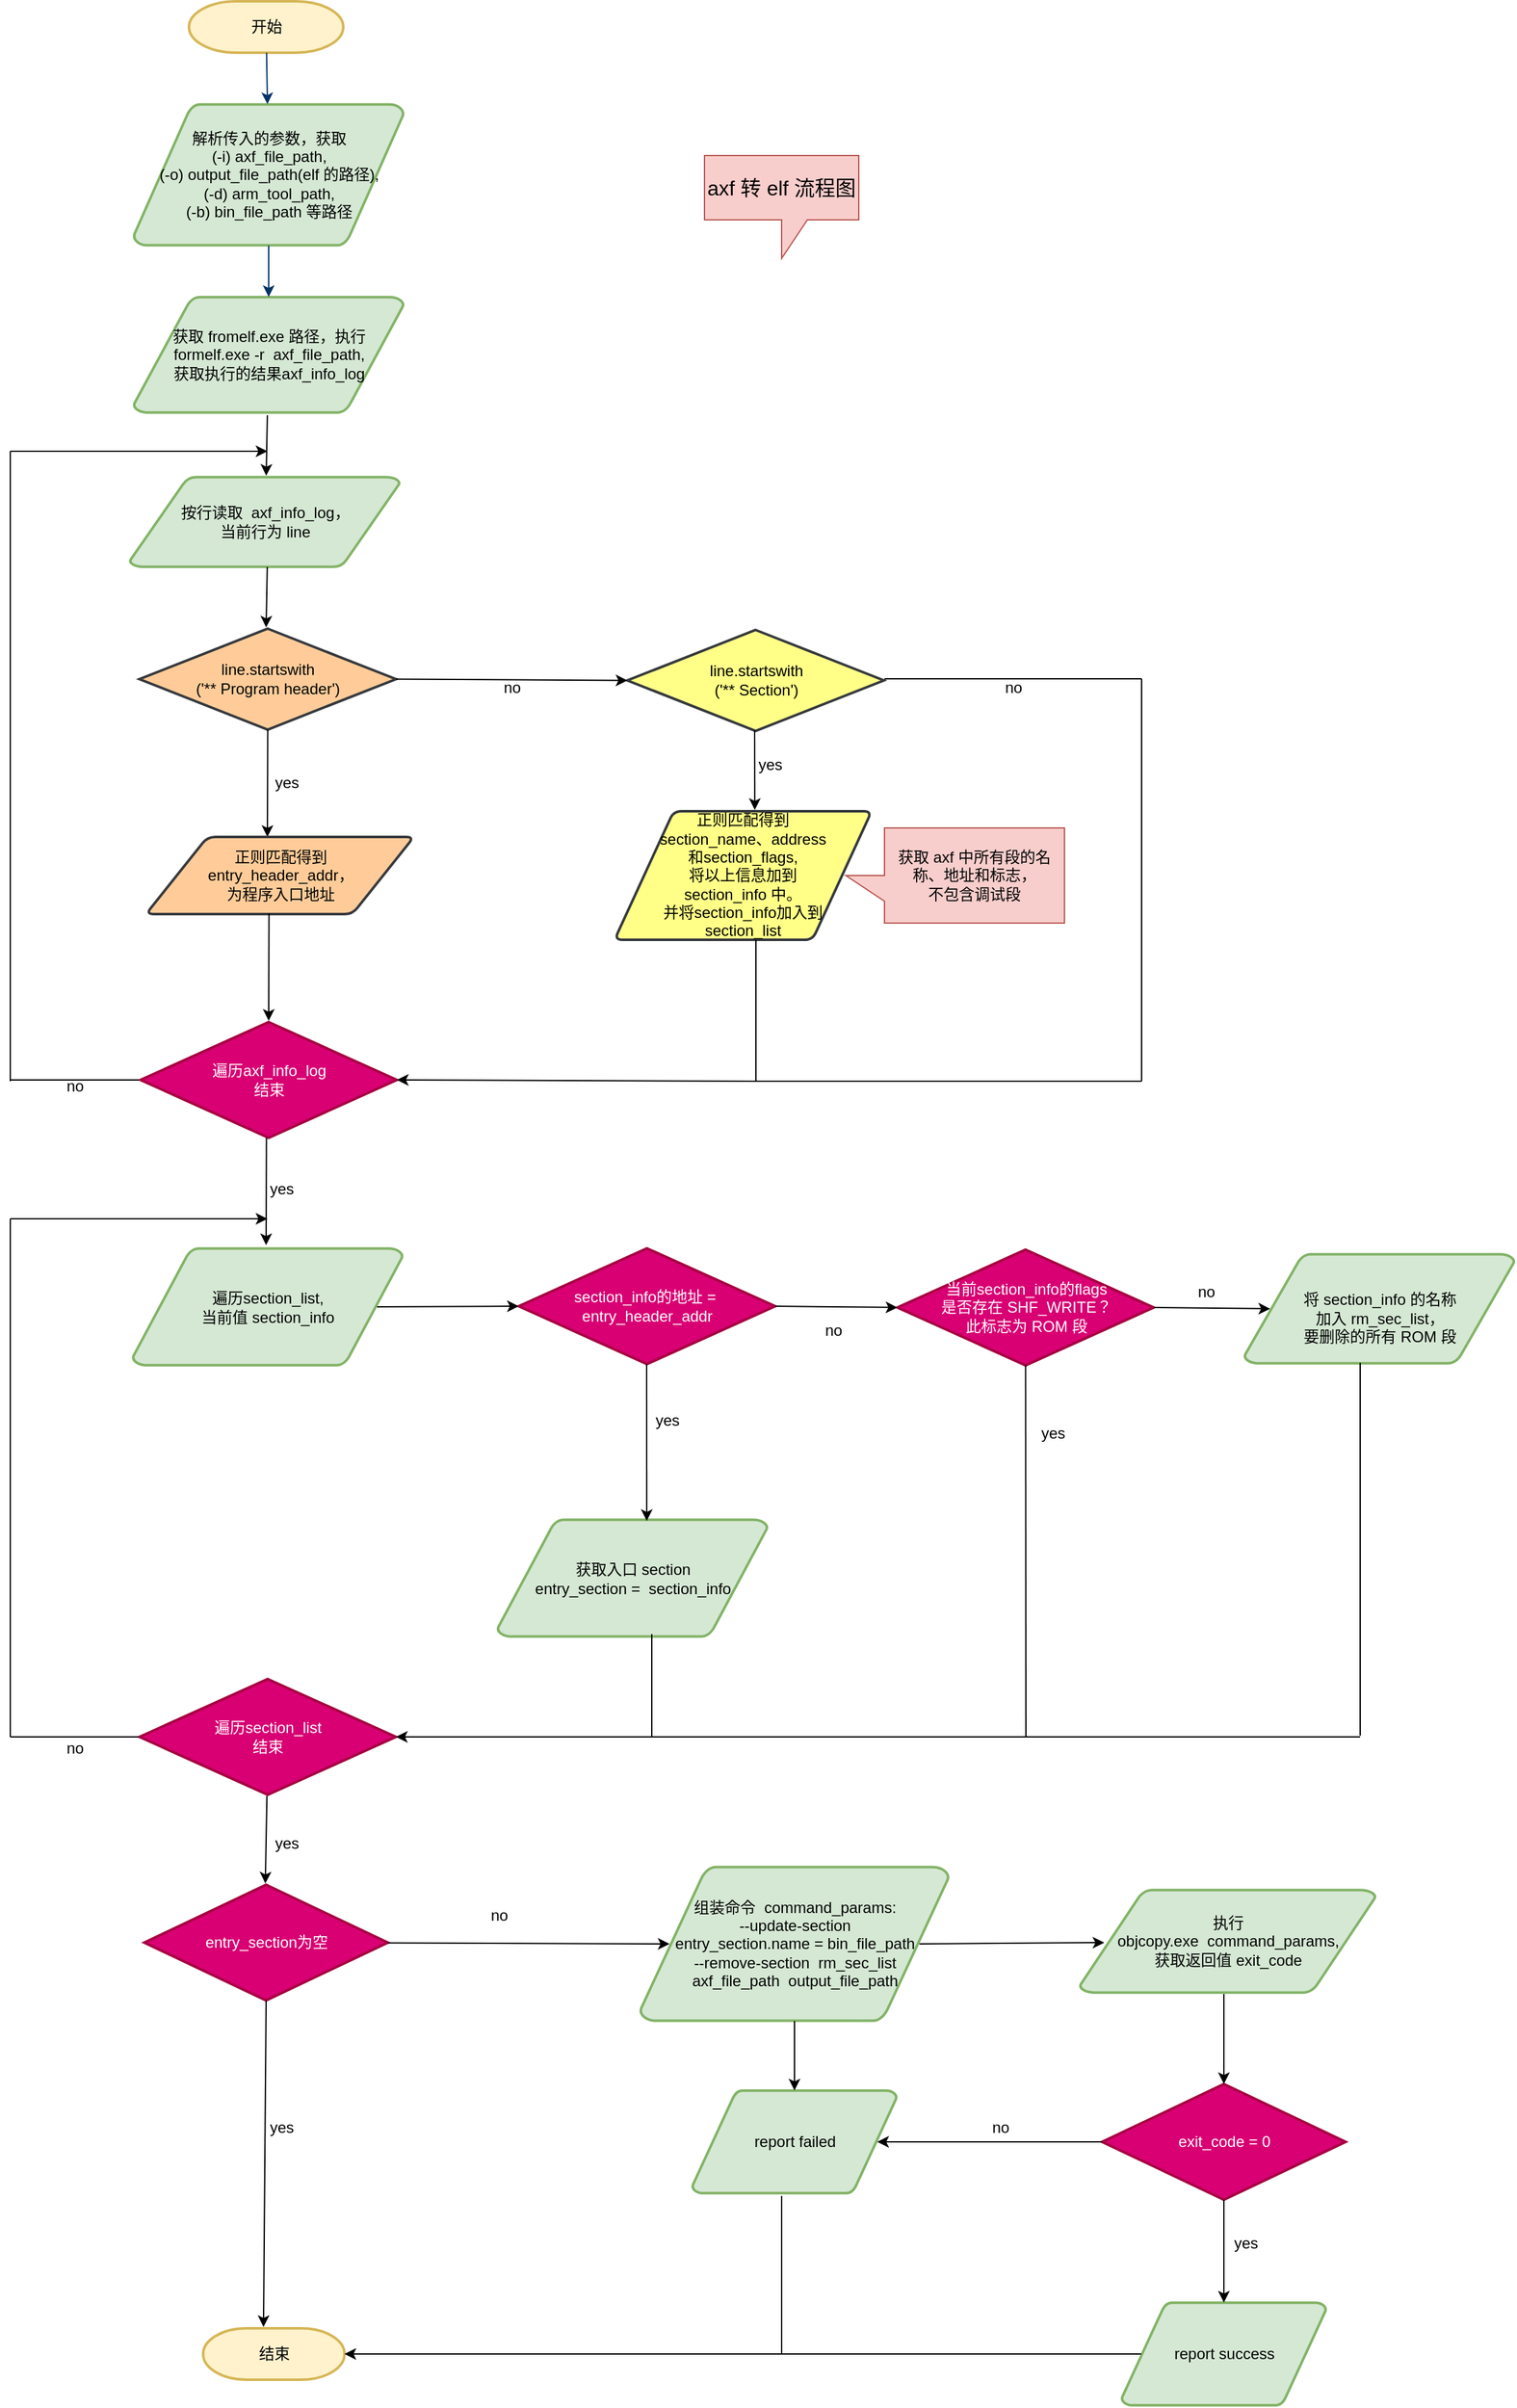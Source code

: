 <mxfile version="14.5.1" type="github"><diagram id="6a731a19-8d31-9384-78a2-239565b7b9f0" name="Page-1"><mxGraphModel dx="1422" dy="762" grid="1" gridSize="10" guides="1" tooltips="1" connect="1" arrows="1" fold="1" page="1" pageScale="1" pageWidth="1169" pageHeight="827" background="#ffffff" math="0" shadow="0"><root><mxCell id="0"/><mxCell id="1" parent="0"/><mxCell id="2" value="开始" style="shape=mxgraph.flowchart.terminator;strokeWidth=2;gradientDirection=north;fontStyle=0;html=1;fillColor=#fff2cc;strokeColor=#d6b656;" parent="1" vertex="1"><mxGeometry x="259" y="50" width="120" height="40" as="geometry"/></mxCell><mxCell id="3" value="解析传入的参数，获取&lt;br&gt;(-i) axf_file_path, &lt;br&gt;(-o) output_file_path(elf 的路径),&lt;br&gt;(-d) arm_tool_path,&lt;br&gt;(-b) bin_file_path 等路径" style="shape=mxgraph.flowchart.data;strokeWidth=2;gradientDirection=north;fontStyle=0;html=1;fillColor=#d5e8d4;strokeColor=#82b366;" parent="1" vertex="1"><mxGeometry x="216" y="130" width="210" height="110" as="geometry"/></mxCell><mxCell id="4" value="按行读取&amp;nbsp; axf_info_log，&lt;br&gt;当前行为 line" style="shape=mxgraph.flowchart.data;strokeWidth=2;gradientDirection=north;fontStyle=0;html=1;fillColor=#d5e8d4;strokeColor=#82b366;" parent="1" vertex="1"><mxGeometry x="213" y="420" width="210" height="70" as="geometry"/></mxCell><mxCell id="5" value="获取 fromelf.exe 路径，执行&lt;br&gt;formelf.exe -r&amp;nbsp; axf_file_path,&lt;br&gt;获取执行的结果axf_info_log" style="shape=mxgraph.flowchart.data;strokeWidth=2;gradientDirection=north;fontStyle=0;html=1;fillColor=#d5e8d4;strokeColor=#82b366;" parent="1" vertex="1"><mxGeometry x="216" y="280" width="210" height="90" as="geometry"/></mxCell><mxCell id="7" style="fontStyle=1;strokeColor=#003366;strokeWidth=1;html=1;" parent="1" source="2" target="3" edge="1"><mxGeometry relative="1" as="geometry"/></mxCell><mxCell id="8" style="fontStyle=1;strokeColor=#003366;strokeWidth=1;html=1;" parent="1" source="3" target="5" edge="1"><mxGeometry relative="1" as="geometry"/></mxCell><mxCell id="11" value="yes" style="text;fontStyle=0;html=1;strokeColor=none;gradientColor=none;fillColor=none;strokeWidth=2;" parent="1" vertex="1"><mxGeometry x="324" y="644" width="40" height="26" as="geometry"/></mxCell><mxCell id="14" value="no" style="text;fontStyle=0;html=1;strokeColor=none;gradientColor=none;fillColor=none;strokeWidth=2;align=center;" parent="1" vertex="1"><mxGeometry x="490" y="570" width="40" height="26" as="geometry"/></mxCell><mxCell id="40" value="结束" style="shape=mxgraph.flowchart.terminator;strokeWidth=2;gradientDirection=north;fontStyle=0;html=1;fillColor=#fff2cc;strokeColor=#d6b656;" parent="1" vertex="1"><mxGeometry x="270" y="1860" width="110" height="40" as="geometry"/></mxCell><mxCell id="1ZNf0Bf50Jjp6iws9K90-55" value="&lt;font style=&quot;font-size: 16px&quot;&gt;axf 转 elf 流程图&lt;/font&gt;" style="shape=callout;whiteSpace=wrap;html=1;perimeter=calloutPerimeter;fillColor=#f8cecc;strokeColor=#b85450;" parent="1" vertex="1"><mxGeometry x="660" y="170" width="120" height="80" as="geometry"/></mxCell><mxCell id="1ZNf0Bf50Jjp6iws9K90-57" value="line.startswith&lt;br&gt;('** Program header')" style="shape=mxgraph.flowchart.decision;strokeWidth=2;gradientDirection=north;fontStyle=0;html=1;fillColor=#ffcc99;strokeColor=#36393d;" parent="1" vertex="1"><mxGeometry x="220.5" y="538" width="199.5" height="78.5" as="geometry"/></mxCell><mxCell id="1ZNf0Bf50Jjp6iws9K90-58" value="line.startswith&lt;br&gt;('** Section')" style="shape=mxgraph.flowchart.decision;strokeWidth=2;gradientDirection=north;fontStyle=0;html=1;fillColor=#ffff88;strokeColor=#36393d;" parent="1" vertex="1"><mxGeometry x="600" y="539" width="199.5" height="78.5" as="geometry"/></mxCell><mxCell id="1ZNf0Bf50Jjp6iws9K90-63" value="" style="endArrow=classic;html=1;exitX=0.457;exitY=1.022;exitDx=0;exitDy=0;exitPerimeter=0;entryX=0.467;entryY=-0.014;entryDx=0;entryDy=0;entryPerimeter=0;" parent="1" edge="1"><mxGeometry width="50" height="50" relative="1" as="geometry"><mxPoint x="319.97" y="371.98" as="sourcePoint"/><mxPoint x="319.07" y="419.02" as="targetPoint"/></mxGeometry></mxCell><mxCell id="1ZNf0Bf50Jjp6iws9K90-65" value="" style="endArrow=classic;html=1;entryX=0;entryY=0.5;entryDx=0;entryDy=0;entryPerimeter=0;exitX=1;exitY=0.5;exitDx=0;exitDy=0;exitPerimeter=0;" parent="1" source="1ZNf0Bf50Jjp6iws9K90-57" target="1ZNf0Bf50Jjp6iws9K90-58" edge="1"><mxGeometry width="50" height="50" relative="1" as="geometry"><mxPoint x="420" y="620" as="sourcePoint"/><mxPoint x="470" y="570" as="targetPoint"/></mxGeometry></mxCell><mxCell id="1ZNf0Bf50Jjp6iws9K90-66" value="" style="endArrow=classic;html=1;exitX=0.5;exitY=1;exitDx=0;exitDy=0;exitPerimeter=0;" parent="1" source="1ZNf0Bf50Jjp6iws9K90-57" edge="1"><mxGeometry width="50" height="50" relative="1" as="geometry"><mxPoint x="300" y="690" as="sourcePoint"/><mxPoint x="320" y="700" as="targetPoint"/></mxGeometry></mxCell><mxCell id="1ZNf0Bf50Jjp6iws9K90-68" value="正则匹配得到 &lt;br&gt;section_name、address&lt;br&gt;和section_flags,&lt;br&gt;将以上信息加到&lt;br&gt;section_info 中。&lt;br&gt;并将section_info加入到&lt;br&gt;section_list" style="shape=parallelogram;html=1;strokeWidth=2;perimeter=parallelogramPerimeter;whiteSpace=wrap;rounded=1;arcSize=12;size=0.23;fillColor=#ffff88;strokeColor=#36393d;" parent="1" vertex="1"><mxGeometry x="590" y="680" width="200" height="100" as="geometry"/></mxCell><mxCell id="1ZNf0Bf50Jjp6iws9K90-69" value="" style="endArrow=classic;html=1;" parent="1" edge="1"><mxGeometry width="50" height="50" relative="1" as="geometry"><mxPoint x="699" y="617" as="sourcePoint"/><mxPoint x="699.13" y="679" as="targetPoint"/></mxGeometry></mxCell><mxCell id="1ZNf0Bf50Jjp6iws9K90-70" value="yes" style="text;fontStyle=0;html=1;strokeColor=none;gradientColor=none;fillColor=none;strokeWidth=2;" parent="1" vertex="1"><mxGeometry x="700" y="630" width="40" height="26" as="geometry"/></mxCell><mxCell id="1ZNf0Bf50Jjp6iws9K90-71" value="正则匹配得到 &lt;br&gt;entry_header_addr，&lt;br&gt;为程序入口地址" style="shape=parallelogram;html=1;strokeWidth=2;perimeter=parallelogramPerimeter;whiteSpace=wrap;rounded=1;arcSize=12;size=0.23;fillColor=#ffcc99;strokeColor=#36393d;" parent="1" vertex="1"><mxGeometry x="225.5" y="700" width="208.5" height="60" as="geometry"/></mxCell><mxCell id="1ZNf0Bf50Jjp6iws9K90-74" value="&lt;br&gt;将 section_info 的名称&lt;br&gt;加入 rm_sec_list，&lt;br&gt;要删除的所有 ROM 段" style="shape=mxgraph.flowchart.data;strokeWidth=2;gradientDirection=north;fontStyle=0;html=1;fillColor=#d5e8d4;strokeColor=#82b366;" parent="1" vertex="1"><mxGeometry x="1080" y="1024.5" width="210" height="85" as="geometry"/></mxCell><mxCell id="1ZNf0Bf50Jjp6iws9K90-76" value="entry_section为空" style="shape=mxgraph.flowchart.decision;strokeWidth=2;gradientDirection=north;fontStyle=0;html=1;fillColor=#d80073;strokeColor=#A50040;fontColor=#ffffff;" parent="1" vertex="1"><mxGeometry x="224.25" y="1515" width="189.5" height="90" as="geometry"/></mxCell><mxCell id="1ZNf0Bf50Jjp6iws9K90-77" value="组装命令&amp;nbsp; command_params:&lt;br&gt;--update-section &lt;br&gt;entry_section.name = bin_file_path&lt;br&gt;--remove-section&amp;nbsp; rm_sec_list&lt;br&gt;axf_file_path&amp;nbsp; output_file_path" style="shape=mxgraph.flowchart.data;strokeWidth=2;gradientDirection=north;fontStyle=0;html=1;fillColor=#d5e8d4;strokeColor=#82b366;" parent="1" vertex="1"><mxGeometry x="610" y="1501" width="240" height="120" as="geometry"/></mxCell><mxCell id="1ZNf0Bf50Jjp6iws9K90-78" value="执行 &lt;br&gt;objcopy.exe&amp;nbsp; command_params,&lt;br&gt;获取返回值 exit_code" style="shape=mxgraph.flowchart.data;strokeWidth=2;gradientDirection=north;fontStyle=0;html=1;fillColor=#d5e8d4;strokeColor=#82b366;" parent="1" vertex="1"><mxGeometry x="952" y="1519" width="230" height="80" as="geometry"/></mxCell><mxCell id="1ZNf0Bf50Jjp6iws9K90-79" value="exit_code = 0" style="shape=mxgraph.flowchart.decision;strokeWidth=2;gradientDirection=north;fontStyle=0;html=1;fillColor=#d80073;strokeColor=#A50040;fontColor=#ffffff;" parent="1" vertex="1"><mxGeometry x="969.25" y="1670" width="189.5" height="90" as="geometry"/></mxCell><mxCell id="1ZNf0Bf50Jjp6iws9K90-80" value="report success" style="shape=mxgraph.flowchart.data;strokeWidth=2;gradientDirection=north;fontStyle=0;html=1;fillColor=#d5e8d4;strokeColor=#82b366;" parent="1" vertex="1"><mxGeometry x="984.5" y="1840" width="159" height="80" as="geometry"/></mxCell><mxCell id="1ZNf0Bf50Jjp6iws9K90-81" value="report failed" style="shape=mxgraph.flowchart.data;strokeWidth=2;gradientDirection=north;fontStyle=0;html=1;fillColor=#d5e8d4;strokeColor=#82b366;" parent="1" vertex="1"><mxGeometry x="650.5" y="1675" width="159" height="80" as="geometry"/></mxCell><mxCell id="1ZNf0Bf50Jjp6iws9K90-83" value="" style="endArrow=classic;html=1;exitX=0.457;exitY=1.022;exitDx=0;exitDy=0;exitPerimeter=0;entryX=0.467;entryY=-0.014;entryDx=0;entryDy=0;entryPerimeter=0;" parent="1" edge="1"><mxGeometry width="50" height="50" relative="1" as="geometry"><mxPoint x="319.9" y="490" as="sourcePoint"/><mxPoint x="319.0" y="537.04" as="targetPoint"/></mxGeometry></mxCell><mxCell id="1ZNf0Bf50Jjp6iws9K90-85" value="遍历axf_info_log&lt;br&gt;结束" style="shape=mxgraph.flowchart.decision;strokeWidth=2;gradientDirection=north;fontStyle=0;html=1;fillColor=#d80073;strokeColor=#A50040;fontColor=#ffffff;" parent="1" vertex="1"><mxGeometry x="221.25" y="844" width="199.5" height="90" as="geometry"/></mxCell><mxCell id="1ZNf0Bf50Jjp6iws9K90-86" value="" style="endArrow=classic;html=1;exitX=0.5;exitY=1;exitDx=0;exitDy=0;exitPerimeter=0;" parent="1" edge="1"><mxGeometry width="50" height="50" relative="1" as="geometry"><mxPoint x="321.25" y="759.5" as="sourcePoint"/><mxPoint x="321" y="843" as="targetPoint"/></mxGeometry></mxCell><mxCell id="1ZNf0Bf50Jjp6iws9K90-89" value="" style="endArrow=none;html=1;" parent="1" edge="1"><mxGeometry width="50" height="50" relative="1" as="geometry"><mxPoint x="120" y="889" as="sourcePoint"/><mxPoint x="220" y="889" as="targetPoint"/></mxGeometry></mxCell><mxCell id="1ZNf0Bf50Jjp6iws9K90-90" value="" style="endArrow=none;html=1;" parent="1" edge="1"><mxGeometry width="50" height="50" relative="1" as="geometry"><mxPoint x="120" y="890" as="sourcePoint"/><mxPoint x="120" y="400" as="targetPoint"/></mxGeometry></mxCell><mxCell id="1ZNf0Bf50Jjp6iws9K90-91" value="" style="endArrow=classic;html=1;" parent="1" edge="1"><mxGeometry width="50" height="50" relative="1" as="geometry"><mxPoint x="120" y="400" as="sourcePoint"/><mxPoint x="320" y="400" as="targetPoint"/></mxGeometry></mxCell><mxCell id="1ZNf0Bf50Jjp6iws9K90-92" value="no" style="text;fontStyle=0;html=1;strokeColor=none;gradientColor=none;fillColor=none;strokeWidth=2;align=center;" parent="1" vertex="1"><mxGeometry x="150" y="880" width="40" height="26" as="geometry"/></mxCell><mxCell id="1ZNf0Bf50Jjp6iws9K90-93" value="" style="endArrow=classic;html=1;exitX=0.5;exitY=1;exitDx=0;exitDy=0;exitPerimeter=0;" parent="1" edge="1"><mxGeometry width="50" height="50" relative="1" as="geometry"><mxPoint x="319.25" y="934" as="sourcePoint"/><mxPoint x="319" y="1017.5" as="targetPoint"/></mxGeometry></mxCell><mxCell id="1ZNf0Bf50Jjp6iws9K90-94" value="yes" style="text;fontStyle=0;html=1;strokeColor=none;gradientColor=none;fillColor=none;strokeWidth=2;" parent="1" vertex="1"><mxGeometry x="320" y="960" width="40" height="26" as="geometry"/></mxCell><mxCell id="1ZNf0Bf50Jjp6iws9K90-95" value="" style="endArrow=none;html=1;" parent="1" edge="1"><mxGeometry width="50" height="50" relative="1" as="geometry"><mxPoint x="700" y="890" as="sourcePoint"/><mxPoint x="700" y="780" as="targetPoint"/></mxGeometry></mxCell><mxCell id="1ZNf0Bf50Jjp6iws9K90-96" value="" style="endArrow=classic;html=1;entryX=1;entryY=0.5;entryDx=0;entryDy=0;entryPerimeter=0;" parent="1" target="1ZNf0Bf50Jjp6iws9K90-85" edge="1"><mxGeometry width="50" height="50" relative="1" as="geometry"><mxPoint x="700" y="890" as="sourcePoint"/><mxPoint x="590" y="880" as="targetPoint"/></mxGeometry></mxCell><mxCell id="1ZNf0Bf50Jjp6iws9K90-97" value="" style="endArrow=none;html=1;" parent="1" edge="1"><mxGeometry width="50" height="50" relative="1" as="geometry"><mxPoint x="800" y="577" as="sourcePoint"/><mxPoint x="1000" y="577" as="targetPoint"/></mxGeometry></mxCell><mxCell id="1ZNf0Bf50Jjp6iws9K90-98" value="" style="endArrow=none;html=1;" parent="1" edge="1"><mxGeometry width="50" height="50" relative="1" as="geometry"><mxPoint x="1000" y="890" as="sourcePoint"/><mxPoint x="1000" y="577" as="targetPoint"/></mxGeometry></mxCell><mxCell id="1ZNf0Bf50Jjp6iws9K90-99" value="" style="endArrow=none;html=1;" parent="1" edge="1"><mxGeometry width="50" height="50" relative="1" as="geometry"><mxPoint x="700" y="890" as="sourcePoint"/><mxPoint x="1000" y="890" as="targetPoint"/></mxGeometry></mxCell><mxCell id="1ZNf0Bf50Jjp6iws9K90-100" value="no" style="text;fontStyle=0;html=1;strokeColor=none;gradientColor=none;fillColor=none;strokeWidth=2;align=center;" parent="1" vertex="1"><mxGeometry x="880" y="570" width="40" height="26" as="geometry"/></mxCell><mxCell id="1ZNf0Bf50Jjp6iws9K90-101" value="遍历section_list&lt;br&gt;结束" style="shape=mxgraph.flowchart.decision;strokeWidth=2;gradientDirection=north;fontStyle=0;html=1;fillColor=#d80073;strokeColor=#A50040;fontColor=#ffffff;" parent="1" vertex="1"><mxGeometry x="220.5" y="1355" width="199.5" height="90" as="geometry"/></mxCell><mxCell id="1ZNf0Bf50Jjp6iws9K90-102" value="section_info的地址 =&amp;nbsp;&lt;br&gt;&lt;span&gt;entry_header_addr&lt;/span&gt;" style="shape=mxgraph.flowchart.decision;strokeWidth=2;gradientDirection=north;fontStyle=0;html=1;fillColor=#d80073;strokeColor=#A50040;fontColor=#ffffff;" parent="1" vertex="1"><mxGeometry x="515.5" y="1020" width="199.5" height="90" as="geometry"/></mxCell><mxCell id="1ZNf0Bf50Jjp6iws9K90-104" value="获取入口 section&lt;br&gt;entry_section =&amp;nbsp; section_info" style="shape=mxgraph.flowchart.data;strokeWidth=2;gradientDirection=north;fontStyle=0;html=1;fillColor=#d5e8d4;strokeColor=#82b366;" parent="1" vertex="1"><mxGeometry x="499" y="1231" width="210" height="91" as="geometry"/></mxCell><mxCell id="1ZNf0Bf50Jjp6iws9K90-106" value="&lt;span&gt;遍历section_list,&lt;br&gt;当前值&amp;nbsp;&lt;/span&gt;section&lt;span&gt;_info&lt;br&gt;&lt;/span&gt;" style="shape=mxgraph.flowchart.data;strokeWidth=2;gradientDirection=north;fontStyle=0;html=1;fillColor=#d5e8d4;strokeColor=#82b366;" parent="1" vertex="1"><mxGeometry x="215.25" y="1020" width="210" height="91" as="geometry"/></mxCell><mxCell id="1ZNf0Bf50Jjp6iws9K90-107" value="当前section_info的flags&lt;br&gt;是否存在 SHF_WRITE？&lt;br&gt;此标志为 ROM 段" style="shape=mxgraph.flowchart.decision;strokeWidth=2;gradientDirection=north;fontStyle=0;html=1;fillColor=#d80073;strokeColor=#A50040;fontColor=#ffffff;" parent="1" vertex="1"><mxGeometry x="810" y="1021" width="199.5" height="90" as="geometry"/></mxCell><mxCell id="1ZNf0Bf50Jjp6iws9K90-108" value="" style="endArrow=classic;html=1;entryX=0;entryY=0.5;entryDx=0;entryDy=0;entryPerimeter=0;exitX=0.905;exitY=0.5;exitDx=0;exitDy=0;exitPerimeter=0;" parent="1" source="1ZNf0Bf50Jjp6iws9K90-106" target="1ZNf0Bf50Jjp6iws9K90-102" edge="1"><mxGeometry width="50" height="50" relative="1" as="geometry"><mxPoint x="400" y="1110" as="sourcePoint"/><mxPoint x="450" y="1060" as="targetPoint"/></mxGeometry></mxCell><mxCell id="1ZNf0Bf50Jjp6iws9K90-109" value="" style="endArrow=none;html=1;" parent="1" edge="1"><mxGeometry width="50" height="50" relative="1" as="geometry"><mxPoint x="120" y="1400" as="sourcePoint"/><mxPoint x="220" y="1400" as="targetPoint"/></mxGeometry></mxCell><mxCell id="1ZNf0Bf50Jjp6iws9K90-110" value="" style="endArrow=none;html=1;" parent="1" edge="1"><mxGeometry width="50" height="50" relative="1" as="geometry"><mxPoint x="120" y="1400" as="sourcePoint"/><mxPoint x="120" y="997" as="targetPoint"/></mxGeometry></mxCell><mxCell id="1ZNf0Bf50Jjp6iws9K90-111" value="" style="endArrow=classic;html=1;" parent="1" edge="1"><mxGeometry width="50" height="50" relative="1" as="geometry"><mxPoint x="120" y="997" as="sourcePoint"/><mxPoint x="320" y="997" as="targetPoint"/></mxGeometry></mxCell><mxCell id="1ZNf0Bf50Jjp6iws9K90-112" value="no" style="text;fontStyle=0;html=1;strokeColor=none;gradientColor=none;fillColor=none;strokeWidth=2;align=center;" parent="1" vertex="1"><mxGeometry x="150" y="1395" width="40" height="26" as="geometry"/></mxCell><mxCell id="1ZNf0Bf50Jjp6iws9K90-115" value="" style="endArrow=classic;html=1;exitX=0.5;exitY=1;exitDx=0;exitDy=0;exitPerimeter=0;" parent="1" edge="1"><mxGeometry width="50" height="50" relative="1" as="geometry"><mxPoint x="319.63" y="1446" as="sourcePoint"/><mxPoint x="318.38" y="1514" as="targetPoint"/></mxGeometry></mxCell><mxCell id="1ZNf0Bf50Jjp6iws9K90-116" value="" style="endArrow=classic;html=1;entryX=0;entryY=0.5;entryDx=0;entryDy=0;entryPerimeter=0;exitX=1;exitY=0.5;exitDx=0;exitDy=0;exitPerimeter=0;" parent="1" source="1ZNf0Bf50Jjp6iws9K90-102" target="1ZNf0Bf50Jjp6iws9K90-107" edge="1"><mxGeometry width="50" height="50" relative="1" as="geometry"><mxPoint x="710" y="1110" as="sourcePoint"/><mxPoint x="760" y="1060" as="targetPoint"/></mxGeometry></mxCell><mxCell id="1ZNf0Bf50Jjp6iws9K90-117" value="" style="endArrow=classic;html=1;exitX=1;exitY=0.5;exitDx=0;exitDy=0;exitPerimeter=0;entryX=0.095;entryY=0.5;entryDx=0;entryDy=0;entryPerimeter=0;" parent="1" source="1ZNf0Bf50Jjp6iws9K90-107" target="1ZNf0Bf50Jjp6iws9K90-74" edge="1"><mxGeometry width="50" height="50" relative="1" as="geometry"><mxPoint x="880" y="1150" as="sourcePoint"/><mxPoint x="906" y="1196" as="targetPoint"/></mxGeometry></mxCell><mxCell id="1ZNf0Bf50Jjp6iws9K90-118" value="yes" style="text;fontStyle=0;html=1;strokeColor=none;gradientColor=none;fillColor=none;strokeWidth=2;" parent="1" vertex="1"><mxGeometry x="324" y="1469" width="40" height="26" as="geometry"/></mxCell><mxCell id="1ZNf0Bf50Jjp6iws9K90-121" value="" style="endArrow=classic;html=1;entryX=1;entryY=0.5;entryDx=0;entryDy=0;entryPerimeter=0;" parent="1" target="1ZNf0Bf50Jjp6iws9K90-101" edge="1"><mxGeometry width="50" height="50" relative="1" as="geometry"><mxPoint x="1170" y="1400" as="sourcePoint"/><mxPoint x="670" y="1390" as="targetPoint"/></mxGeometry></mxCell><mxCell id="1ZNf0Bf50Jjp6iws9K90-123" value="" style="endArrow=none;html=1;" parent="1" edge="1"><mxGeometry width="50" height="50" relative="1" as="geometry"><mxPoint x="619" y="1400" as="sourcePoint"/><mxPoint x="619" y="1320" as="targetPoint"/></mxGeometry></mxCell><mxCell id="1ZNf0Bf50Jjp6iws9K90-124" value="" style="endArrow=none;html=1;entryX=0.5;entryY=1;entryDx=0;entryDy=0;entryPerimeter=0;" parent="1" target="1ZNf0Bf50Jjp6iws9K90-107" edge="1"><mxGeometry width="50" height="50" relative="1" as="geometry"><mxPoint x="910" y="1400" as="sourcePoint"/><mxPoint x="940" y="1110" as="targetPoint"/></mxGeometry></mxCell><mxCell id="1ZNf0Bf50Jjp6iws9K90-125" value="" style="endArrow=none;html=1;" parent="1" edge="1"><mxGeometry width="50" height="50" relative="1" as="geometry"><mxPoint x="1170" y="1399" as="sourcePoint"/><mxPoint x="1170" y="1109" as="targetPoint"/></mxGeometry></mxCell><mxCell id="1ZNf0Bf50Jjp6iws9K90-127" value="" style="endArrow=classic;html=1;entryX=0.548;entryY=0.011;entryDx=0;entryDy=0;entryPerimeter=0;" parent="1" edge="1"><mxGeometry width="50" height="50" relative="1" as="geometry"><mxPoint x="615" y="1110" as="sourcePoint"/><mxPoint x="615.08" y="1232.001" as="targetPoint"/></mxGeometry></mxCell><mxCell id="1ZNf0Bf50Jjp6iws9K90-128" value="" style="endArrow=classic;html=1;entryX=0.095;entryY=0.5;entryDx=0;entryDy=0;entryPerimeter=0;" parent="1" source="1ZNf0Bf50Jjp6iws9K90-76" target="1ZNf0Bf50Jjp6iws9K90-77" edge="1"><mxGeometry width="50" height="50" relative="1" as="geometry"><mxPoint x="410" y="1600" as="sourcePoint"/><mxPoint x="460" y="1550" as="targetPoint"/></mxGeometry></mxCell><mxCell id="1ZNf0Bf50Jjp6iws9K90-129" value="" style="endArrow=classic;html=1;exitX=0.905;exitY=0.5;exitDx=0;exitDy=0;exitPerimeter=0;" parent="1" source="1ZNf0Bf50Jjp6iws9K90-77" edge="1"><mxGeometry width="50" height="50" relative="1" as="geometry"><mxPoint x="830" y="1600" as="sourcePoint"/><mxPoint x="971" y="1560" as="targetPoint"/></mxGeometry></mxCell><mxCell id="1ZNf0Bf50Jjp6iws9K90-130" value="" style="endArrow=classic;html=1;entryX=0.5;entryY=0;entryDx=0;entryDy=0;entryPerimeter=0;exitX=0.5;exitY=1;exitDx=0;exitDy=0;exitPerimeter=0;" parent="1" source="1ZNf0Bf50Jjp6iws9K90-77" target="1ZNf0Bf50Jjp6iws9K90-81" edge="1"><mxGeometry width="50" height="50" relative="1" as="geometry"><mxPoint x="710" y="1640" as="sourcePoint"/><mxPoint x="760" y="1590" as="targetPoint"/></mxGeometry></mxCell><mxCell id="1ZNf0Bf50Jjp6iws9K90-131" value="" style="endArrow=classic;html=1;entryX=0.5;entryY=0;entryDx=0;entryDy=0;entryPerimeter=0;" parent="1" target="1ZNf0Bf50Jjp6iws9K90-79" edge="1"><mxGeometry width="50" height="50" relative="1" as="geometry"><mxPoint x="1064" y="1600" as="sourcePoint"/><mxPoint x="1080" y="1580" as="targetPoint"/></mxGeometry></mxCell><mxCell id="1ZNf0Bf50Jjp6iws9K90-132" value="" style="endArrow=classic;html=1;exitX=0.5;exitY=1;exitDx=0;exitDy=0;exitPerimeter=0;entryX=0.5;entryY=0;entryDx=0;entryDy=0;entryPerimeter=0;" parent="1" source="1ZNf0Bf50Jjp6iws9K90-79" target="1ZNf0Bf50Jjp6iws9K90-80" edge="1"><mxGeometry width="50" height="50" relative="1" as="geometry"><mxPoint x="1050" y="1800" as="sourcePoint"/><mxPoint x="1070" y="1830" as="targetPoint"/></mxGeometry></mxCell><mxCell id="1ZNf0Bf50Jjp6iws9K90-134" value="" style="endArrow=classic;html=1;entryX=0.905;entryY=0.5;entryDx=0;entryDy=0;entryPerimeter=0;exitX=0;exitY=0.5;exitDx=0;exitDy=0;exitPerimeter=0;" parent="1" source="1ZNf0Bf50Jjp6iws9K90-79" target="1ZNf0Bf50Jjp6iws9K90-81" edge="1"><mxGeometry width="50" height="50" relative="1" as="geometry"><mxPoint x="950" y="1750" as="sourcePoint"/><mxPoint x="1000" y="1700" as="targetPoint"/></mxGeometry></mxCell><mxCell id="1ZNf0Bf50Jjp6iws9K90-135" value="" style="endArrow=classic;html=1;exitX=0.095;exitY=0.5;exitDx=0;exitDy=0;exitPerimeter=0;" parent="1" source="1ZNf0Bf50Jjp6iws9K90-80" target="40" edge="1"><mxGeometry width="50" height="50" relative="1" as="geometry"><mxPoint x="930" y="1910" as="sourcePoint"/><mxPoint x="980" y="1860" as="targetPoint"/></mxGeometry></mxCell><mxCell id="1ZNf0Bf50Jjp6iws9K90-137" value="" style="endArrow=none;html=1;entryX=0.437;entryY=1.025;entryDx=0;entryDy=0;entryPerimeter=0;" parent="1" target="1ZNf0Bf50Jjp6iws9K90-81" edge="1"><mxGeometry width="50" height="50" relative="1" as="geometry"><mxPoint x="720" y="1880" as="sourcePoint"/><mxPoint x="760" y="1750" as="targetPoint"/></mxGeometry></mxCell><mxCell id="1ZNf0Bf50Jjp6iws9K90-138" value="" style="endArrow=classic;html=1;entryX=0.427;entryY=-0.025;entryDx=0;entryDy=0;entryPerimeter=0;exitX=0.5;exitY=1;exitDx=0;exitDy=0;exitPerimeter=0;" parent="1" source="1ZNf0Bf50Jjp6iws9K90-76" target="40" edge="1"><mxGeometry width="50" height="50" relative="1" as="geometry"><mxPoint x="290" y="1650" as="sourcePoint"/><mxPoint x="340" y="1600" as="targetPoint"/></mxGeometry></mxCell><mxCell id="1ZNf0Bf50Jjp6iws9K90-139" value="yes" style="text;fontStyle=0;html=1;strokeColor=none;gradientColor=none;fillColor=none;strokeWidth=2;" parent="1" vertex="1"><mxGeometry x="620" y="1140" width="40" height="26" as="geometry"/></mxCell><mxCell id="1ZNf0Bf50Jjp6iws9K90-140" value="no" style="text;fontStyle=0;html=1;strokeColor=none;gradientColor=none;fillColor=none;strokeWidth=2;align=center;" parent="1" vertex="1"><mxGeometry x="740" y="1070" width="40" height="26" as="geometry"/></mxCell><mxCell id="1ZNf0Bf50Jjp6iws9K90-142" value="yes" style="text;fontStyle=0;html=1;strokeColor=none;gradientColor=none;fillColor=none;strokeWidth=2;" parent="1" vertex="1"><mxGeometry x="920" y="1150" width="40" height="26" as="geometry"/></mxCell><mxCell id="1ZNf0Bf50Jjp6iws9K90-143" value="yes" style="text;fontStyle=0;html=1;strokeColor=none;gradientColor=none;fillColor=none;strokeWidth=2;" parent="1" vertex="1"><mxGeometry x="1070" y="1780" width="40" height="26" as="geometry"/></mxCell><mxCell id="1ZNf0Bf50Jjp6iws9K90-144" value="no" style="text;fontStyle=0;html=1;strokeColor=none;gradientColor=none;fillColor=none;strokeWidth=2;align=center;" parent="1" vertex="1"><mxGeometry x="870" y="1690" width="40" height="26" as="geometry"/></mxCell><mxCell id="1ZNf0Bf50Jjp6iws9K90-145" value="yes" style="text;fontStyle=0;html=1;strokeColor=none;gradientColor=none;fillColor=none;strokeWidth=2;" parent="1" vertex="1"><mxGeometry x="320" y="1690" width="40" height="26" as="geometry"/></mxCell><mxCell id="1ZNf0Bf50Jjp6iws9K90-147" value="no" style="text;fontStyle=0;html=1;strokeColor=none;gradientColor=none;fillColor=none;strokeWidth=2;align=center;" parent="1" vertex="1"><mxGeometry x="480" y="1525" width="40" height="26" as="geometry"/></mxCell><mxCell id="1ZNf0Bf50Jjp6iws9K90-150" value="获取 axf 中所有段的名称、地址和标志，&lt;br&gt;不包含调试段" style="shape=callout;whiteSpace=wrap;html=1;perimeter=calloutPerimeter;direction=south;fillColor=#f8cecc;strokeColor=#b85450;" parent="1" vertex="1"><mxGeometry x="770" y="693" width="170" height="74" as="geometry"/></mxCell><mxCell id="1ZNf0Bf50Jjp6iws9K90-151" value="no" style="text;fontStyle=0;html=1;strokeColor=none;gradientColor=none;fillColor=none;strokeWidth=2;align=center;" parent="1" vertex="1"><mxGeometry x="1030" y="1040" width="40" height="26" as="geometry"/></mxCell></root></mxGraphModel></diagram></mxfile>